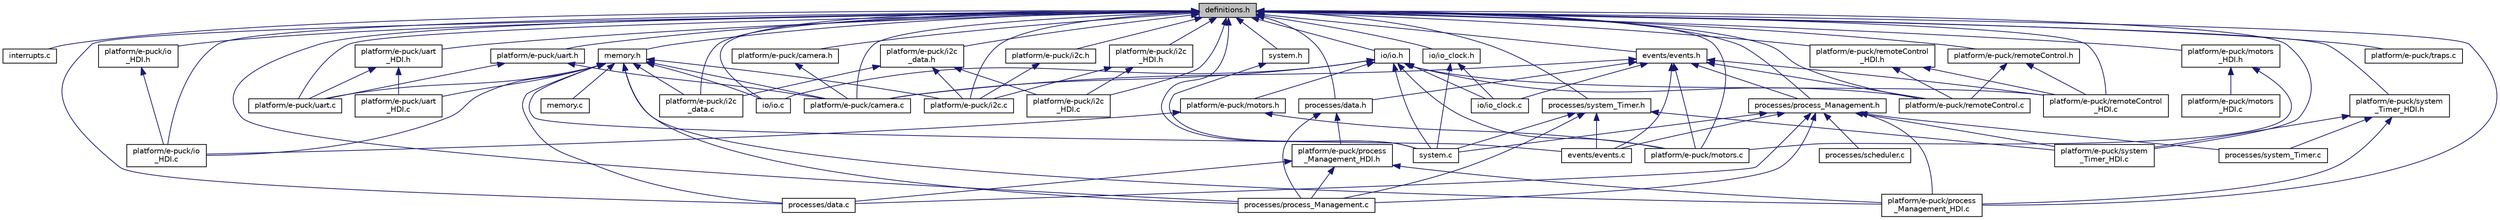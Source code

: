 digraph "definitions.h"
{
  edge [fontname="Helvetica",fontsize="10",labelfontname="Helvetica",labelfontsize="10"];
  node [fontname="Helvetica",fontsize="10",shape=record];
  Node1 [label="definitions.h",height=0.2,width=0.4,color="black", fillcolor="grey75", style="filled", fontcolor="black"];
  Node1 -> Node2 [dir="back",color="midnightblue",fontsize="10",style="solid",fontname="Helvetica"];
  Node2 [label="interrupts.c",height=0.2,width=0.4,color="black", fillcolor="white", style="filled",URL="$d8/d22/interrupts_8c.html",tooltip="It defines the functions to create atomic sections. "];
  Node1 -> Node3 [dir="back",color="midnightblue",fontsize="10",style="solid",fontname="Helvetica"];
  Node3 [label="memory.h",height=0.2,width=0.4,color="black", fillcolor="white", style="filled",URL="$dc/d18/memory_8h.html",tooltip="declares functions to allocate, free, and copy memory "];
  Node3 -> Node4 [dir="back",color="midnightblue",fontsize="10",style="solid",fontname="Helvetica"];
  Node4 [label="memory.c",height=0.2,width=0.4,color="black", fillcolor="white", style="filled",URL="$df/dd5/memory_8c.html",tooltip="defines functions to allocate, free, and copy memory "];
  Node3 -> Node5 [dir="back",color="midnightblue",fontsize="10",style="solid",fontname="Helvetica"];
  Node5 [label="events/events.c",height=0.2,width=0.4,color="black", fillcolor="white", style="filled",URL="$de/deb/events_8c.html",tooltip="defines functions to create, (un)subscribe, (un)register, and delete events and related handler..."];
  Node3 -> Node6 [dir="back",color="midnightblue",fontsize="10",style="solid",fontname="Helvetica"];
  Node6 [label="io/io.c",height=0.2,width=0.4,color="black", fillcolor="white", style="filled",URL="$df/d0a/io_8c.html",tooltip="defines functions to control the IO timer and to (un)register IO Handler. "];
  Node3 -> Node7 [dir="back",color="midnightblue",fontsize="10",style="solid",fontname="Helvetica"];
  Node7 [label="platform/e-puck/camera.c",height=0.2,width=0.4,color="black", fillcolor="white", style="filled",URL="$d1/de0/camera_8c.html",tooltip="This file includes functions to process data retrieved by a camera. "];
  Node3 -> Node8 [dir="back",color="midnightblue",fontsize="10",style="solid",fontname="Helvetica"];
  Node8 [label="platform/e-puck/i2c.c",height=0.2,width=0.4,color="black", fillcolor="white", style="filled",URL="$d9/dcb/i2c_8c.html",tooltip="defines functions to read and write on the I2C interface. "];
  Node3 -> Node9 [dir="back",color="midnightblue",fontsize="10",style="solid",fontname="Helvetica"];
  Node9 [label="platform/e-puck/i2c\l_data.c",height=0.2,width=0.4,color="black", fillcolor="white", style="filled",URL="$df/dd6/i2c__data_8c.html",tooltip="defines functions to manage the I2C queue. "];
  Node3 -> Node10 [dir="back",color="midnightblue",fontsize="10",style="solid",fontname="Helvetica"];
  Node10 [label="platform/e-puck/io\l_HDI.c",height=0.2,width=0.4,color="black", fillcolor="white", style="filled",URL="$d3/d87/io__HDI_8c.html",tooltip="Hardware dependent implementations to start and stop the I/O timer. This timer executes IO functions ..."];
  Node3 -> Node11 [dir="back",color="midnightblue",fontsize="10",style="solid",fontname="Helvetica"];
  Node11 [label="platform/e-puck/process\l_Management_HDI.c",height=0.2,width=0.4,color="black", fillcolor="white", style="filled",URL="$d2/d78/process__Management__HDI_8c.html",tooltip="Hardware dependent implementations to manage processes (e.g. task swichting) "];
  Node3 -> Node12 [dir="back",color="midnightblue",fontsize="10",style="solid",fontname="Helvetica"];
  Node12 [label="platform/e-puck/uart.c",height=0.2,width=0.4,color="black", fillcolor="white", style="filled",URL="$d1/d87/uart_8c.html",tooltip="This file includes functions needed to transmit data via uart(1 & 2). "];
  Node3 -> Node13 [dir="back",color="midnightblue",fontsize="10",style="solid",fontname="Helvetica"];
  Node13 [label="platform/e-puck/uart\l_HDI.c",height=0.2,width=0.4,color="black", fillcolor="white", style="filled",URL="$da/d3a/uart__HDI_8c.html",tooltip="Hardware dependent implementations to control the message flow of the UART interface. "];
  Node3 -> Node14 [dir="back",color="midnightblue",fontsize="10",style="solid",fontname="Helvetica"];
  Node14 [label="processes/data.c",height=0.2,width=0.4,color="black", fillcolor="white", style="filled",URL="$de/da9/data_8c.html",tooltip="This file includes all functions which are needed to manage data structures needed by the processes m..."];
  Node3 -> Node15 [dir="back",color="midnightblue",fontsize="10",style="solid",fontname="Helvetica"];
  Node15 [label="processes/process_Management.c",height=0.2,width=0.4,color="black", fillcolor="white", style="filled",URL="$da/d14/process__Management_8c.html",tooltip="This file includes all functions wich are needed to manage processes (e.g. task swichting) ..."];
  Node1 -> Node16 [dir="back",color="midnightblue",fontsize="10",style="solid",fontname="Helvetica"];
  Node16 [label="system.c",height=0.2,width=0.4,color="black", fillcolor="white", style="filled",URL="$d4/dfd/system_8c.html",tooltip="defines functions to initialise and start OpenSwarm. "];
  Node1 -> Node17 [dir="back",color="midnightblue",fontsize="10",style="solid",fontname="Helvetica"];
  Node17 [label="system.h",height=0.2,width=0.4,color="black", fillcolor="white", style="filled",URL="$dc/db2/system_8h.html",tooltip="declares functions to initialise and start OpenSwarm. "];
  Node17 -> Node16 [dir="back",color="midnightblue",fontsize="10",style="solid",fontname="Helvetica"];
  Node1 -> Node18 [dir="back",color="midnightblue",fontsize="10",style="solid",fontname="Helvetica"];
  Node18 [label="processes/system_Timer.h",height=0.2,width=0.4,color="black", fillcolor="white", style="filled",URL="$df/dbf/system__Timer_8h.html",tooltip="This file includes all hardware dependent functions, which are nesessary to initialise, configure and run the system Time. "];
  Node18 -> Node16 [dir="back",color="midnightblue",fontsize="10",style="solid",fontname="Helvetica"];
  Node18 -> Node5 [dir="back",color="midnightblue",fontsize="10",style="solid",fontname="Helvetica"];
  Node18 -> Node19 [dir="back",color="midnightblue",fontsize="10",style="solid",fontname="Helvetica"];
  Node19 [label="platform/e-puck/system\l_Timer_HDI.c",height=0.2,width=0.4,color="black", fillcolor="white", style="filled",URL="$d7/de8/system__Timer__HDI_8c.html",tooltip="Hardware dependent implementations to initialise, configure and the operating system. "];
  Node18 -> Node15 [dir="back",color="midnightblue",fontsize="10",style="solid",fontname="Helvetica"];
  Node1 -> Node20 [dir="back",color="midnightblue",fontsize="10",style="solid",fontname="Helvetica"];
  Node20 [label="processes/process_Management.h",height=0.2,width=0.4,color="black", fillcolor="white", style="filled",URL="$dd/de5/process__Management_8h.html",tooltip="This file includes all functions wich are needed to manage processes (e.g. task creation, switching, termination) "];
  Node20 -> Node16 [dir="back",color="midnightblue",fontsize="10",style="solid",fontname="Helvetica"];
  Node20 -> Node5 [dir="back",color="midnightblue",fontsize="10",style="solid",fontname="Helvetica"];
  Node20 -> Node11 [dir="back",color="midnightblue",fontsize="10",style="solid",fontname="Helvetica"];
  Node20 -> Node19 [dir="back",color="midnightblue",fontsize="10",style="solid",fontname="Helvetica"];
  Node20 -> Node14 [dir="back",color="midnightblue",fontsize="10",style="solid",fontname="Helvetica"];
  Node20 -> Node15 [dir="back",color="midnightblue",fontsize="10",style="solid",fontname="Helvetica"];
  Node20 -> Node21 [dir="back",color="midnightblue",fontsize="10",style="solid",fontname="Helvetica"];
  Node21 [label="processes/scheduler.c",height=0.2,width=0.4,color="black", fillcolor="white", style="filled",URL="$dd/d6c/scheduler_8c.html",tooltip="This file includes all functions wich are needed to specify a scheduling algorithm. "];
  Node20 -> Node22 [dir="back",color="midnightblue",fontsize="10",style="solid",fontname="Helvetica"];
  Node22 [label="processes/system_Timer.c",height=0.2,width=0.4,color="black", fillcolor="white", style="filled",URL="$de/dfb/system__Timer_8c.html",tooltip="This file includes all hardware dependent functions, which are nesessary to initialise, configure and run the system Time. "];
  Node1 -> Node23 [dir="back",color="midnightblue",fontsize="10",style="solid",fontname="Helvetica"];
  Node23 [label="events/events.h",height=0.2,width=0.4,color="black", fillcolor="white", style="filled",URL="$db/dd2/events_8h.html",tooltip="declares functions to create, (un)subscribe, (un)register, and delete events and related handler..."];
  Node23 -> Node20 [dir="back",color="midnightblue",fontsize="10",style="solid",fontname="Helvetica"];
  Node23 -> Node5 [dir="back",color="midnightblue",fontsize="10",style="solid",fontname="Helvetica"];
  Node23 -> Node24 [dir="back",color="midnightblue",fontsize="10",style="solid",fontname="Helvetica"];
  Node24 [label="io/io_clock.c",height=0.2,width=0.4,color="black", fillcolor="white", style="filled",URL="$da/d17/io__clock_8c.html",tooltip="defines the system clock that provides a continuous time value (granulation of 1 ms). "];
  Node23 -> Node7 [dir="back",color="midnightblue",fontsize="10",style="solid",fontname="Helvetica"];
  Node23 -> Node25 [dir="back",color="midnightblue",fontsize="10",style="solid",fontname="Helvetica"];
  Node25 [label="platform/e-puck/motors.c",height=0.2,width=0.4,color="black", fillcolor="white", style="filled",URL="$d6/d0e/motors_8c.html",tooltip="This file provides the function needed to actuate the motors. "];
  Node23 -> Node26 [dir="back",color="midnightblue",fontsize="10",style="solid",fontname="Helvetica"];
  Node26 [label="processes/data.h",height=0.2,width=0.4,color="black", fillcolor="white", style="filled",URL="$d2/dbd/data_8h.html",tooltip="This file includes all functions which are needed to manage data structures needed by the processes m..."];
  Node26 -> Node27 [dir="back",color="midnightblue",fontsize="10",style="solid",fontname="Helvetica"];
  Node27 [label="platform/e-puck/process\l_Management_HDI.h",height=0.2,width=0.4,color="black", fillcolor="white", style="filled",URL="$de/dad/process__Management__HDI_8h.html",tooltip="Hardware dependent implementations to manage processes (e.g. task swichting) "];
  Node27 -> Node11 [dir="back",color="midnightblue",fontsize="10",style="solid",fontname="Helvetica"];
  Node27 -> Node14 [dir="back",color="midnightblue",fontsize="10",style="solid",fontname="Helvetica"];
  Node27 -> Node15 [dir="back",color="midnightblue",fontsize="10",style="solid",fontname="Helvetica"];
  Node26 -> Node15 [dir="back",color="midnightblue",fontsize="10",style="solid",fontname="Helvetica"];
  Node23 -> Node28 [dir="back",color="midnightblue",fontsize="10",style="solid",fontname="Helvetica"];
  Node28 [label="platform/e-puck/remoteControl.c",height=0.2,width=0.4,color="black", fillcolor="white", style="filled",URL="$d7/d92/remoteControl_8c.html",tooltip="This file includes functions needed to receive and decode messages from a remote control. "];
  Node23 -> Node29 [dir="back",color="midnightblue",fontsize="10",style="solid",fontname="Helvetica"];
  Node29 [label="platform/e-puck/remoteControl\l_HDI.c",height=0.2,width=0.4,color="black", fillcolor="white", style="filled",URL="$d0/dae/remoteControl__HDI_8c.html",tooltip="Hardware dependent implementations to receive and decode messages from a remote control. "];
  Node1 -> Node30 [dir="back",color="midnightblue",fontsize="10",style="solid",fontname="Helvetica"];
  Node30 [label="io/io.h",height=0.2,width=0.4,color="black", fillcolor="white", style="filled",URL="$dc/dac/io_8h.html",tooltip="declares functions to control the IO timer and to (un)register IO Handler. "];
  Node30 -> Node16 [dir="back",color="midnightblue",fontsize="10",style="solid",fontname="Helvetica"];
  Node30 -> Node6 [dir="back",color="midnightblue",fontsize="10",style="solid",fontname="Helvetica"];
  Node30 -> Node24 [dir="back",color="midnightblue",fontsize="10",style="solid",fontname="Helvetica"];
  Node30 -> Node7 [dir="back",color="midnightblue",fontsize="10",style="solid",fontname="Helvetica"];
  Node30 -> Node31 [dir="back",color="midnightblue",fontsize="10",style="solid",fontname="Helvetica"];
  Node31 [label="platform/e-puck/motors.h",height=0.2,width=0.4,color="black", fillcolor="white", style="filled",URL="$dd/d59/motors_8h.html",tooltip="This file provides the function needed to actuate the motors. "];
  Node31 -> Node10 [dir="back",color="midnightblue",fontsize="10",style="solid",fontname="Helvetica"];
  Node31 -> Node25 [dir="back",color="midnightblue",fontsize="10",style="solid",fontname="Helvetica"];
  Node30 -> Node25 [dir="back",color="midnightblue",fontsize="10",style="solid",fontname="Helvetica"];
  Node30 -> Node28 [dir="back",color="midnightblue",fontsize="10",style="solid",fontname="Helvetica"];
  Node30 -> Node29 [dir="back",color="midnightblue",fontsize="10",style="solid",fontname="Helvetica"];
  Node1 -> Node32 [dir="back",color="midnightblue",fontsize="10",style="solid",fontname="Helvetica"];
  Node32 [label="io/io_clock.h",height=0.2,width=0.4,color="black", fillcolor="white", style="filled",URL="$d9/ded/io__clock_8h.html",tooltip="declares the system clock that provides a continuous time value (granulation of 1 ms)..."];
  Node32 -> Node16 [dir="back",color="midnightblue",fontsize="10",style="solid",fontname="Helvetica"];
  Node32 -> Node24 [dir="back",color="midnightblue",fontsize="10",style="solid",fontname="Helvetica"];
  Node1 -> Node6 [dir="back",color="midnightblue",fontsize="10",style="solid",fontname="Helvetica"];
  Node1 -> Node33 [dir="back",color="midnightblue",fontsize="10",style="solid",fontname="Helvetica"];
  Node33 [label="platform/e-puck/camera.h",height=0.2,width=0.4,color="black", fillcolor="white", style="filled",URL="$d7/df6/camera_8h.html",tooltip="This file includes functions to process data retrieved by a camera. "];
  Node33 -> Node7 [dir="back",color="midnightblue",fontsize="10",style="solid",fontname="Helvetica"];
  Node1 -> Node34 [dir="back",color="midnightblue",fontsize="10",style="solid",fontname="Helvetica"];
  Node34 [label="platform/e-puck/uart.h",height=0.2,width=0.4,color="black", fillcolor="white", style="filled",URL="$d2/d86/uart_8h.html",tooltip="This file includes functions needed to transmit data via uart(1 & 2). "];
  Node34 -> Node7 [dir="back",color="midnightblue",fontsize="10",style="solid",fontname="Helvetica"];
  Node34 -> Node12 [dir="back",color="midnightblue",fontsize="10",style="solid",fontname="Helvetica"];
  Node1 -> Node7 [dir="back",color="midnightblue",fontsize="10",style="solid",fontname="Helvetica"];
  Node1 -> Node35 [dir="back",color="midnightblue",fontsize="10",style="solid",fontname="Helvetica"];
  Node35 [label="platform/e-puck/i2c.h",height=0.2,width=0.4,color="black", fillcolor="white", style="filled",URL="$d5/daf/i2c_8h.html",tooltip="This file includes functions to read and write on the I2C interface. "];
  Node35 -> Node8 [dir="back",color="midnightblue",fontsize="10",style="solid",fontname="Helvetica"];
  Node1 -> Node36 [dir="back",color="midnightblue",fontsize="10",style="solid",fontname="Helvetica"];
  Node36 [label="platform/e-puck/i2c\l_data.h",height=0.2,width=0.4,color="black", fillcolor="white", style="filled",URL="$d8/ded/i2c__data_8h.html",tooltip="This file includes functions to read and write on the I2C interface. "];
  Node36 -> Node8 [dir="back",color="midnightblue",fontsize="10",style="solid",fontname="Helvetica"];
  Node36 -> Node9 [dir="back",color="midnightblue",fontsize="10",style="solid",fontname="Helvetica"];
  Node36 -> Node37 [dir="back",color="midnightblue",fontsize="10",style="solid",fontname="Helvetica"];
  Node37 [label="platform/e-puck/i2c\l_HDI.c",height=0.2,width=0.4,color="black", fillcolor="white", style="filled",URL="$d9/df1/i2c__HDI_8c.html",tooltip="Hardware dependent implementations to read and write on the I2C interface. "];
  Node1 -> Node38 [dir="back",color="midnightblue",fontsize="10",style="solid",fontname="Helvetica"];
  Node38 [label="platform/e-puck/i2c\l_HDI.h",height=0.2,width=0.4,color="black", fillcolor="white", style="filled",URL="$d4/db3/i2c__HDI_8h.html",tooltip="Hardware dependent implementations to read and write on the I2C interface. "];
  Node38 -> Node8 [dir="back",color="midnightblue",fontsize="10",style="solid",fontname="Helvetica"];
  Node38 -> Node37 [dir="back",color="midnightblue",fontsize="10",style="solid",fontname="Helvetica"];
  Node1 -> Node8 [dir="back",color="midnightblue",fontsize="10",style="solid",fontname="Helvetica"];
  Node1 -> Node9 [dir="back",color="midnightblue",fontsize="10",style="solid",fontname="Helvetica"];
  Node1 -> Node37 [dir="back",color="midnightblue",fontsize="10",style="solid",fontname="Helvetica"];
  Node1 -> Node39 [dir="back",color="midnightblue",fontsize="10",style="solid",fontname="Helvetica"];
  Node39 [label="platform/e-puck/io\l_HDI.h",height=0.2,width=0.4,color="black", fillcolor="white", style="filled",URL="$d1/d81/io__HDI_8h.html",tooltip="Hardware dependent implementations to start and stop the I/O timer. This timer executes IO functions ..."];
  Node39 -> Node10 [dir="back",color="midnightblue",fontsize="10",style="solid",fontname="Helvetica"];
  Node1 -> Node10 [dir="back",color="midnightblue",fontsize="10",style="solid",fontname="Helvetica"];
  Node1 -> Node40 [dir="back",color="midnightblue",fontsize="10",style="solid",fontname="Helvetica"];
  Node40 [label="platform/e-puck/motors\l_HDI.h",height=0.2,width=0.4,color="black", fillcolor="white", style="filled",URL="$df/d85/motors__HDI_8h.html",tooltip="Hardware dependent implementations to actuate the motors. "];
  Node40 -> Node25 [dir="back",color="midnightblue",fontsize="10",style="solid",fontname="Helvetica"];
  Node40 -> Node41 [dir="back",color="midnightblue",fontsize="10",style="solid",fontname="Helvetica"];
  Node41 [label="platform/e-puck/motors\l_HDI.c",height=0.2,width=0.4,color="black", fillcolor="white", style="filled",URL="$da/d9d/motors__HDI_8c.html",tooltip="Hardware dependent implementations to actuate the motors. "];
  Node1 -> Node25 [dir="back",color="midnightblue",fontsize="10",style="solid",fontname="Helvetica"];
  Node1 -> Node26 [dir="back",color="midnightblue",fontsize="10",style="solid",fontname="Helvetica"];
  Node1 -> Node42 [dir="back",color="midnightblue",fontsize="10",style="solid",fontname="Helvetica"];
  Node42 [label="platform/e-puck/system\l_Timer_HDI.h",height=0.2,width=0.4,color="black", fillcolor="white", style="filled",URL="$d7/d30/system__Timer__HDI_8h.html",tooltip="Hardware dependent implementations to initialise, configure and the operating system. "];
  Node42 -> Node11 [dir="back",color="midnightblue",fontsize="10",style="solid",fontname="Helvetica"];
  Node42 -> Node19 [dir="back",color="midnightblue",fontsize="10",style="solid",fontname="Helvetica"];
  Node42 -> Node22 [dir="back",color="midnightblue",fontsize="10",style="solid",fontname="Helvetica"];
  Node1 -> Node11 [dir="back",color="midnightblue",fontsize="10",style="solid",fontname="Helvetica"];
  Node1 -> Node43 [dir="back",color="midnightblue",fontsize="10",style="solid",fontname="Helvetica"];
  Node43 [label="platform/e-puck/remoteControl.h",height=0.2,width=0.4,color="black", fillcolor="white", style="filled",URL="$d2/d2f/remoteControl_8h.html",tooltip="This file includes functions needed to receive and decode messages from a remote control. "];
  Node43 -> Node28 [dir="back",color="midnightblue",fontsize="10",style="solid",fontname="Helvetica"];
  Node43 -> Node29 [dir="back",color="midnightblue",fontsize="10",style="solid",fontname="Helvetica"];
  Node1 -> Node44 [dir="back",color="midnightblue",fontsize="10",style="solid",fontname="Helvetica"];
  Node44 [label="platform/e-puck/remoteControl\l_HDI.h",height=0.2,width=0.4,color="black", fillcolor="white", style="filled",URL="$d8/d4a/remoteControl__HDI_8h.html",tooltip="Hardware dependent implementations to receive and decode messages from a remote control. "];
  Node44 -> Node28 [dir="back",color="midnightblue",fontsize="10",style="solid",fontname="Helvetica"];
  Node44 -> Node29 [dir="back",color="midnightblue",fontsize="10",style="solid",fontname="Helvetica"];
  Node1 -> Node28 [dir="back",color="midnightblue",fontsize="10",style="solid",fontname="Helvetica"];
  Node1 -> Node29 [dir="back",color="midnightblue",fontsize="10",style="solid",fontname="Helvetica"];
  Node1 -> Node19 [dir="back",color="midnightblue",fontsize="10",style="solid",fontname="Helvetica"];
  Node1 -> Node45 [dir="back",color="midnightblue",fontsize="10",style="solid",fontname="Helvetica"];
  Node45 [label="platform/e-puck/traps.c",height=0.2,width=0.4,color="black", fillcolor="white", style="filled",URL="$d8/d4b/traps_8c.html",tooltip="Hardware dependent implementations to catch hardware traps. "];
  Node1 -> Node46 [dir="back",color="midnightblue",fontsize="10",style="solid",fontname="Helvetica"];
  Node46 [label="platform/e-puck/uart\l_HDI.h",height=0.2,width=0.4,color="black", fillcolor="white", style="filled",URL="$dc/d0b/uart__HDI_8h.html",tooltip="Hardware dependent implementations to control the message flow of the UART interface. "];
  Node46 -> Node12 [dir="back",color="midnightblue",fontsize="10",style="solid",fontname="Helvetica"];
  Node46 -> Node13 [dir="back",color="midnightblue",fontsize="10",style="solid",fontname="Helvetica"];
  Node1 -> Node12 [dir="back",color="midnightblue",fontsize="10",style="solid",fontname="Helvetica"];
  Node1 -> Node14 [dir="back",color="midnightblue",fontsize="10",style="solid",fontname="Helvetica"];
  Node1 -> Node15 [dir="back",color="midnightblue",fontsize="10",style="solid",fontname="Helvetica"];
}
